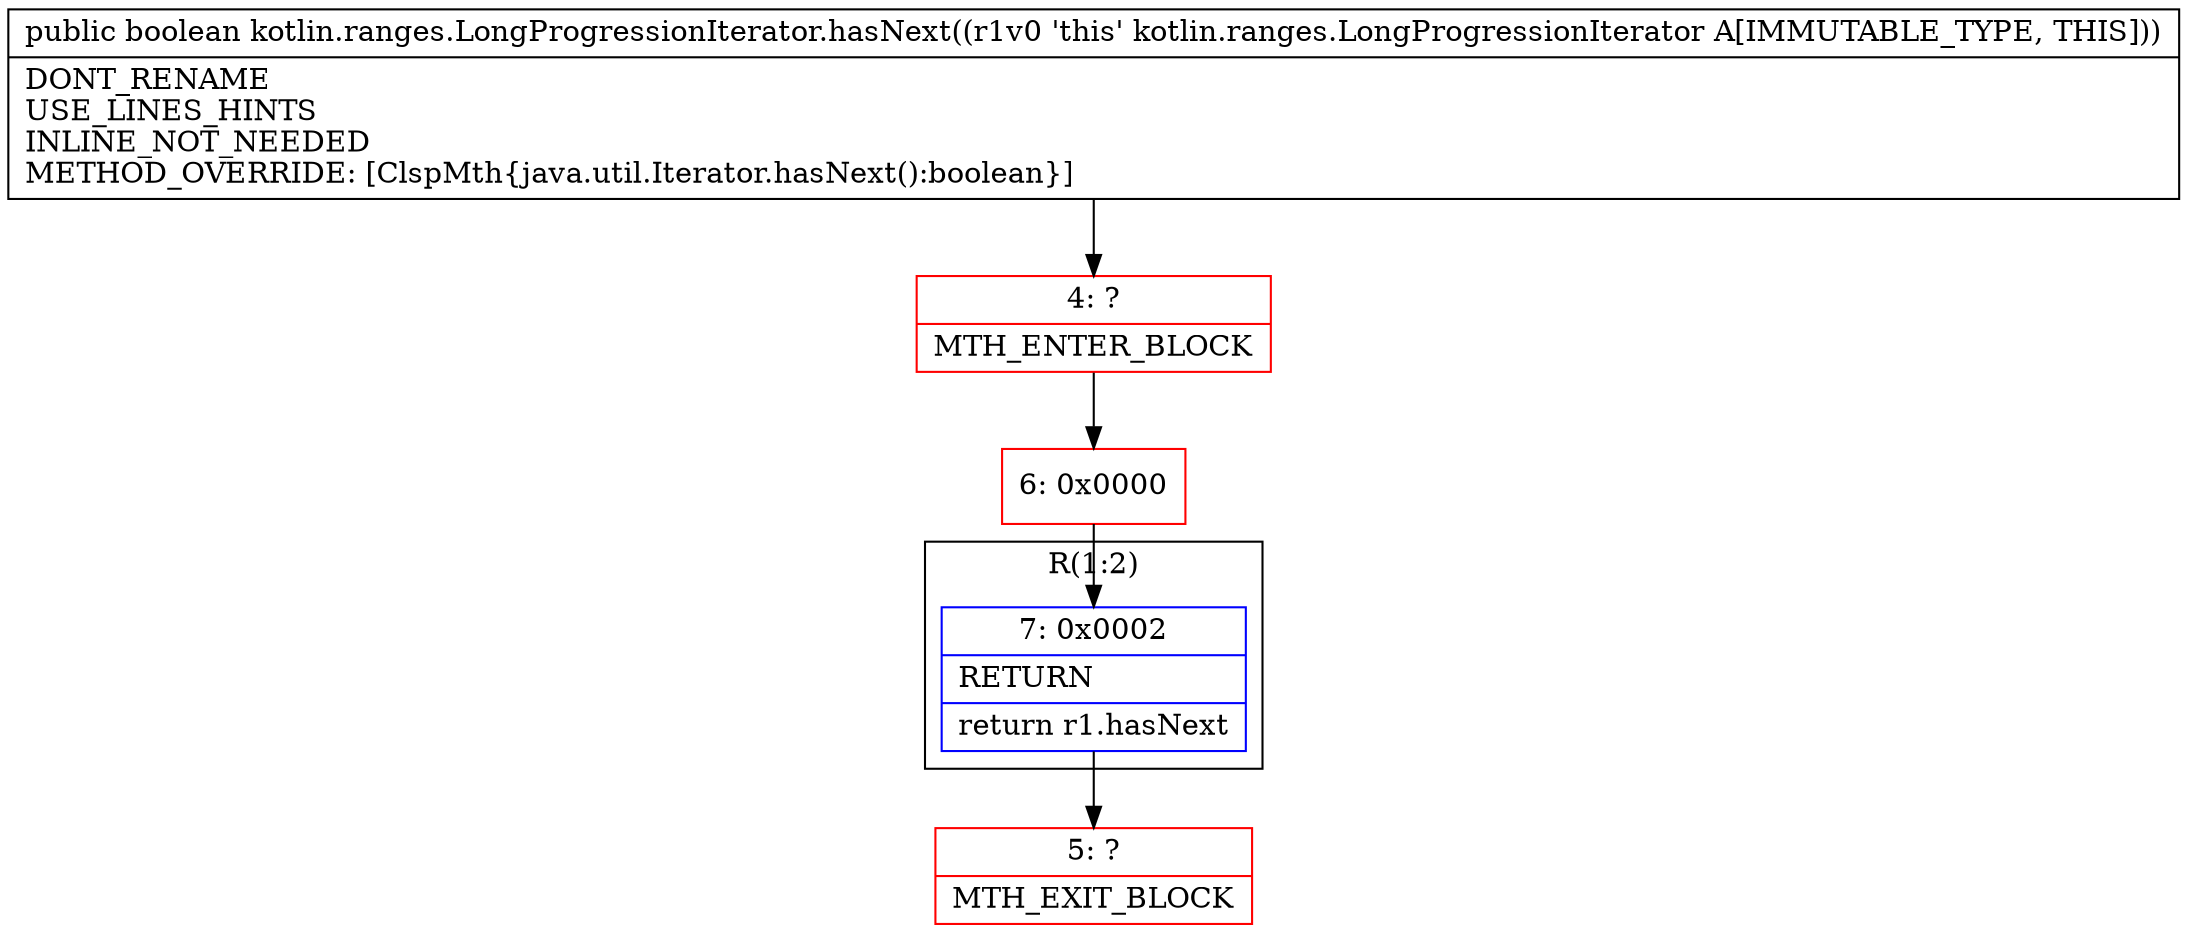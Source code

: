 digraph "CFG forkotlin.ranges.LongProgressionIterator.hasNext()Z" {
subgraph cluster_Region_1185222748 {
label = "R(1:2)";
node [shape=record,color=blue];
Node_7 [shape=record,label="{7\:\ 0x0002|RETURN\l|return r1.hasNext\l}"];
}
Node_4 [shape=record,color=red,label="{4\:\ ?|MTH_ENTER_BLOCK\l}"];
Node_6 [shape=record,color=red,label="{6\:\ 0x0000}"];
Node_5 [shape=record,color=red,label="{5\:\ ?|MTH_EXIT_BLOCK\l}"];
MethodNode[shape=record,label="{public boolean kotlin.ranges.LongProgressionIterator.hasNext((r1v0 'this' kotlin.ranges.LongProgressionIterator A[IMMUTABLE_TYPE, THIS]))  | DONT_RENAME\lUSE_LINES_HINTS\lINLINE_NOT_NEEDED\lMETHOD_OVERRIDE: [ClspMth\{java.util.Iterator.hasNext():boolean\}]\l}"];
MethodNode -> Node_4;Node_7 -> Node_5;
Node_4 -> Node_6;
Node_6 -> Node_7;
}

